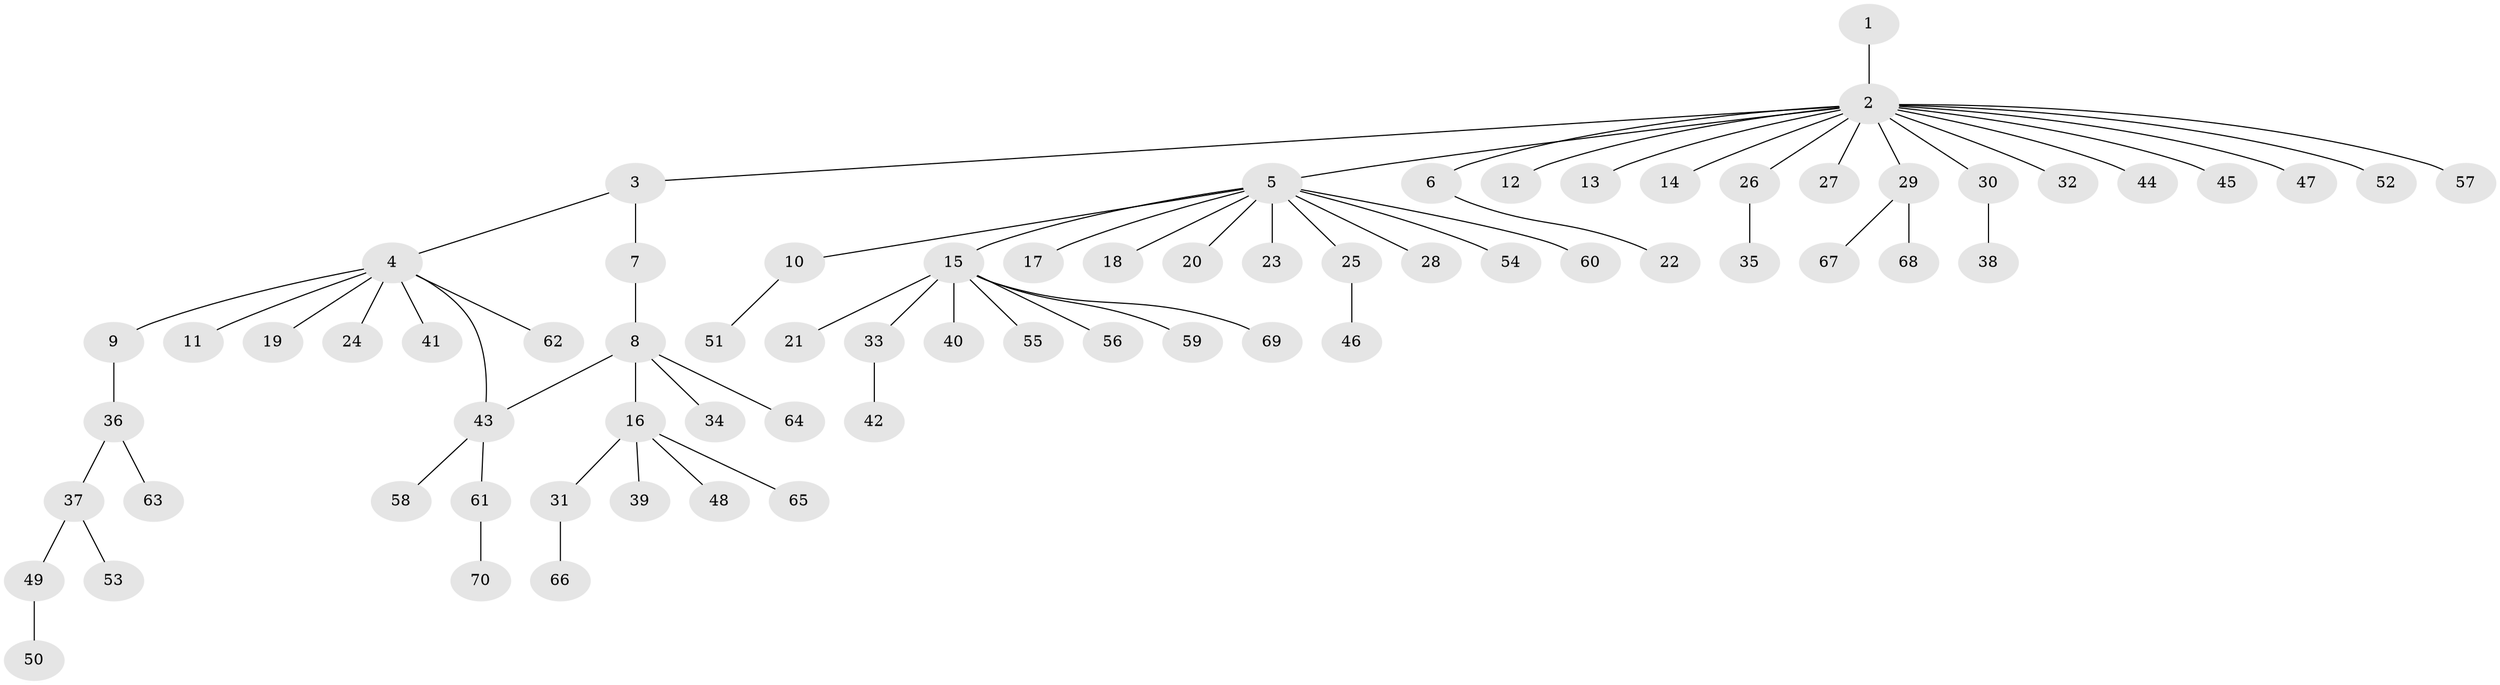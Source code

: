 // coarse degree distribution, {1: 0.8148148148148148, 17: 0.018518518518518517, 3: 0.037037037037037035, 8: 0.037037037037037035, 10: 0.018518518518518517, 7: 0.018518518518518517, 2: 0.037037037037037035, 4: 0.018518518518518517}
// Generated by graph-tools (version 1.1) at 2025/51/02/27/25 19:51:59]
// undirected, 70 vertices, 70 edges
graph export_dot {
graph [start="1"]
  node [color=gray90,style=filled];
  1;
  2;
  3;
  4;
  5;
  6;
  7;
  8;
  9;
  10;
  11;
  12;
  13;
  14;
  15;
  16;
  17;
  18;
  19;
  20;
  21;
  22;
  23;
  24;
  25;
  26;
  27;
  28;
  29;
  30;
  31;
  32;
  33;
  34;
  35;
  36;
  37;
  38;
  39;
  40;
  41;
  42;
  43;
  44;
  45;
  46;
  47;
  48;
  49;
  50;
  51;
  52;
  53;
  54;
  55;
  56;
  57;
  58;
  59;
  60;
  61;
  62;
  63;
  64;
  65;
  66;
  67;
  68;
  69;
  70;
  1 -- 2;
  2 -- 3;
  2 -- 5;
  2 -- 6;
  2 -- 12;
  2 -- 13;
  2 -- 14;
  2 -- 26;
  2 -- 27;
  2 -- 29;
  2 -- 30;
  2 -- 32;
  2 -- 44;
  2 -- 45;
  2 -- 47;
  2 -- 52;
  2 -- 57;
  3 -- 4;
  3 -- 7;
  4 -- 9;
  4 -- 11;
  4 -- 19;
  4 -- 24;
  4 -- 41;
  4 -- 43;
  4 -- 62;
  5 -- 10;
  5 -- 15;
  5 -- 17;
  5 -- 18;
  5 -- 20;
  5 -- 23;
  5 -- 25;
  5 -- 28;
  5 -- 54;
  5 -- 60;
  6 -- 22;
  7 -- 8;
  8 -- 16;
  8 -- 34;
  8 -- 43;
  8 -- 64;
  9 -- 36;
  10 -- 51;
  15 -- 21;
  15 -- 33;
  15 -- 40;
  15 -- 55;
  15 -- 56;
  15 -- 59;
  15 -- 69;
  16 -- 31;
  16 -- 39;
  16 -- 48;
  16 -- 65;
  25 -- 46;
  26 -- 35;
  29 -- 67;
  29 -- 68;
  30 -- 38;
  31 -- 66;
  33 -- 42;
  36 -- 37;
  36 -- 63;
  37 -- 49;
  37 -- 53;
  43 -- 58;
  43 -- 61;
  49 -- 50;
  61 -- 70;
}
